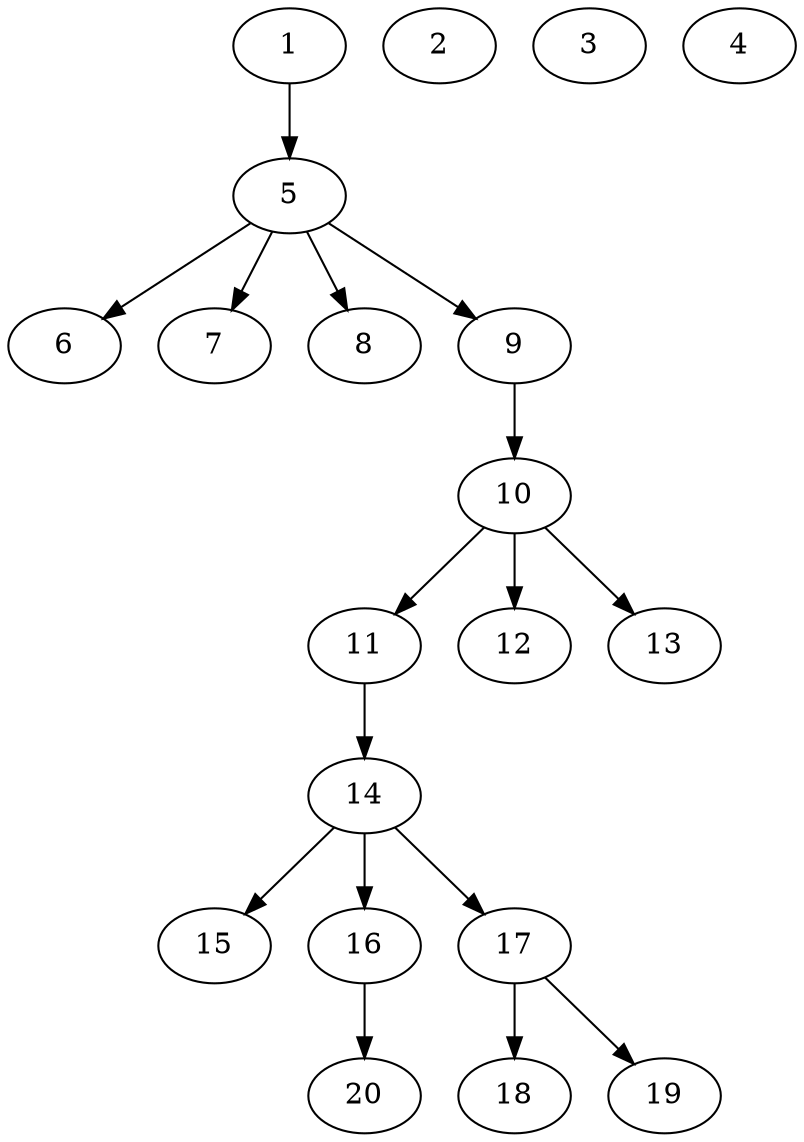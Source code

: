 // DAG automatically generated by daggen at Sat Jul 27 15:34:46 2019
// ./daggen --dot -n 20 --ccr 0.4 --fat 0.4 --regular 0.5 --density 0.4 --mindata 5242880 --maxdata 52428800 
digraph G {
  1 [size="27046400", alpha="0.16", expect_size="10818560"] 
  1 -> 5 [size ="10818560"]
  2 [size="43491840", alpha="0.11", expect_size="17396736"] 
  3 [size="119034880", alpha="0.10", expect_size="47613952"] 
  4 [size="108984320", alpha="0.04", expect_size="43593728"] 
  5 [size="79426560", alpha="0.03", expect_size="31770624"] 
  5 -> 6 [size ="31770624"]
  5 -> 7 [size ="31770624"]
  5 -> 8 [size ="31770624"]
  5 -> 9 [size ="31770624"]
  6 [size="27496960", alpha="0.15", expect_size="10998784"] 
  7 [size="75141120", alpha="0.19", expect_size="30056448"] 
  8 [size="15226880", alpha="0.17", expect_size="6090752"] 
  9 [size="17382400", alpha="0.19", expect_size="6952960"] 
  9 -> 10 [size ="6952960"]
  10 [size="103872000", alpha="0.09", expect_size="41548800"] 
  10 -> 11 [size ="41548800"]
  10 -> 12 [size ="41548800"]
  10 -> 13 [size ="41548800"]
  11 [size="52718080", alpha="0.13", expect_size="21087232"] 
  11 -> 14 [size ="21087232"]
  12 [size="31685120", alpha="0.10", expect_size="12674048"] 
  13 [size="96294400", alpha="0.10", expect_size="38517760"] 
  14 [size="39278080", alpha="0.17", expect_size="15711232"] 
  14 -> 15 [size ="15711232"]
  14 -> 16 [size ="15711232"]
  14 -> 17 [size ="15711232"]
  15 [size="64135680", alpha="0.10", expect_size="25654272"] 
  16 [size="79987200", alpha="0.11", expect_size="31994880"] 
  16 -> 20 [size ="31994880"]
  17 [size="51911680", alpha="0.03", expect_size="20764672"] 
  17 -> 18 [size ="20764672"]
  17 -> 19 [size ="20764672"]
  18 [size="46405120", alpha="0.03", expect_size="18562048"] 
  19 [size="28008960", alpha="0.03", expect_size="11203584"] 
  20 [size="22446080", alpha="0.04", expect_size="8978432"] 
}

